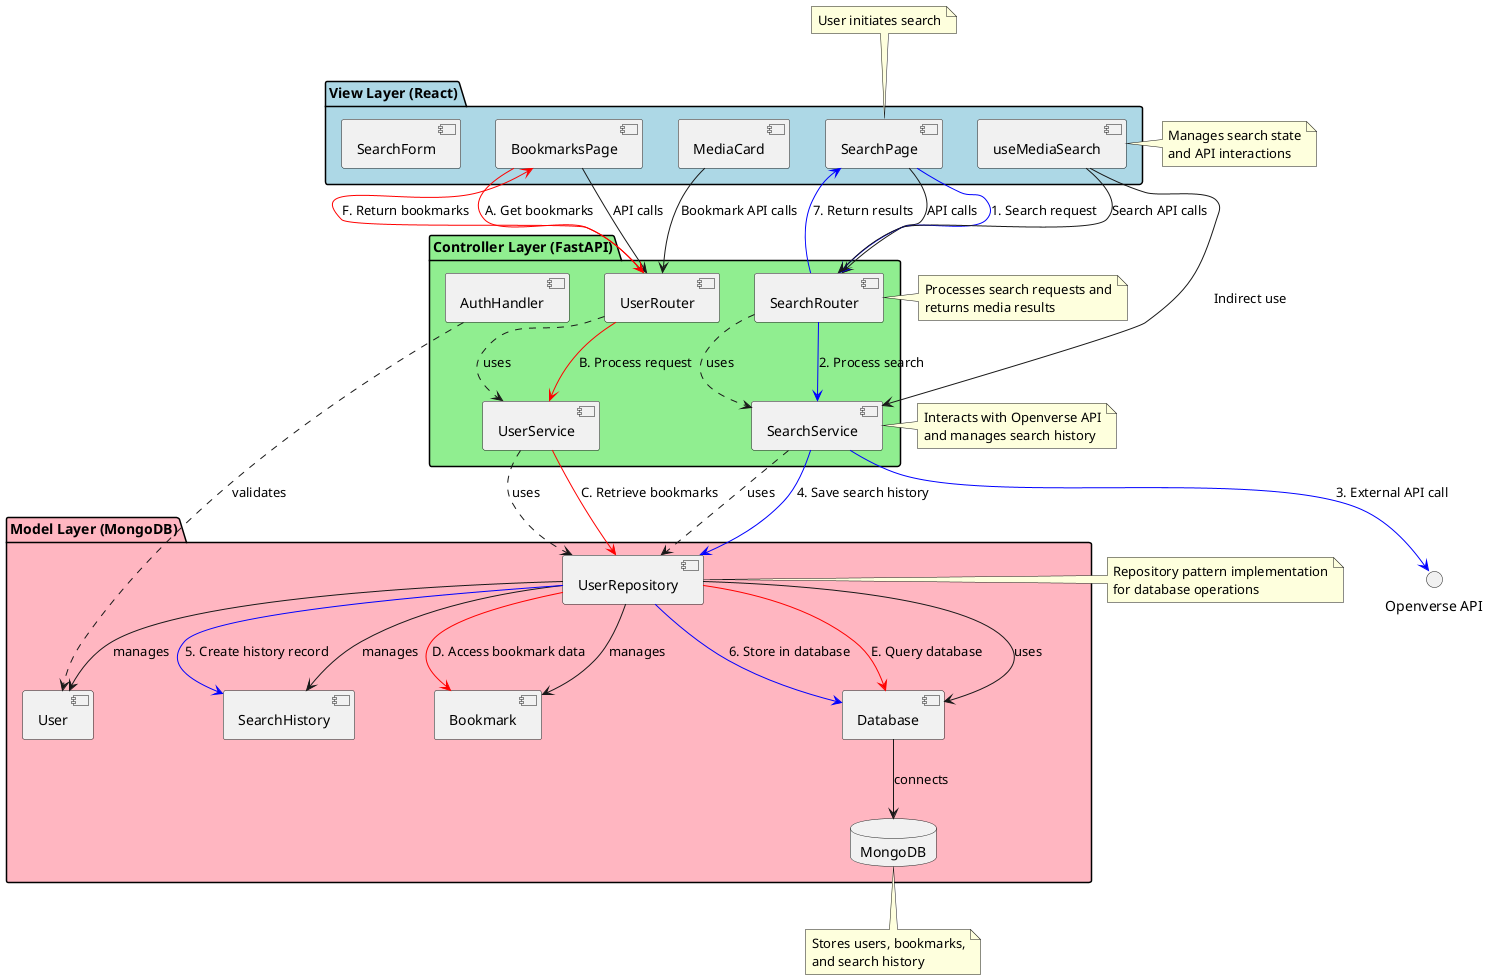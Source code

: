 @startuml
package "View Layer (React)" #LightBlue {
    component [SearchPage] as VP1
    component [BookmarksPage] as VP2
    component [MediaCard] as VC1
    component [SearchForm] as VC2
    component [useMediaSearch] as VH1
}

package "Controller Layer (FastAPI)" #LightGreen {
    component [SearchRouter] as CR1
    component [UserRouter] as CR2
    component [AuthHandler] as CR3
    component [SearchService] as CS1
    component [UserService] as CS2
}

package "Model Layer (MongoDB)" #LightPink {
    component [UserRepository] as MR1
    component [User] as MM1
    component [SearchHistory] as MM2
    component [Bookmark] as MM3
    component [Database] as MD1
    database "MongoDB" as MDB
}

' Connections between layers
' View to Controller connections
VP1 --> CR1 : API calls
VP2 --> CR2 : API calls
VC1 --> CR2 : Bookmark API calls
VH1 --> CR1 : Search API calls
VH1 --> CS1 : Indirect use

' Controller to Model connections
CR1 ..> CS1 : uses
CR2 ..> CS2 : uses
CS1 ..> MR1 : uses
CS2 ..> MR1 : uses
CR3 ..> MM1 : validates

' Model internal connections
MR1 --> MM1 : manages
MR1 --> MM2 : manages
MR1 --> MM3 : manages
MR1 --> MD1 : uses
MD1 --> MDB : connects

' Data flow
note top of VP1
  User initiates search
end note

note right of VH1
  Manages search state
  and API interactions
end note

note right of CR1
  Processes search requests and
  returns media results
end note

note right of CS1
  Interacts with Openverse API
  and manages search history
end note

note right of MR1
  Repository pattern implementation
  for database operations
end note

note bottom of MDB
  Stores users, bookmarks,
  and search history
end note

' Key flows
VP1 -[#blue]-> CR1 : "1. Search request"
CR1 -[#blue]-> CS1 : "2. Process search"
CS1 -[#blue]-> "Openverse API" : "3. External API call"
CS1 -[#blue]-> MR1 : "4. Save search history"
MR1 -[#blue]-> MM2 : "5. Create history record"
MR1 -[#blue]-> MD1 : "6. Store in database"
CR1 -[#blue]-> VP1 : "7. Return results"

VP2 -[#red]-> CR2 : "A. Get bookmarks"
CR2 -[#red]-> CS2 : "B. Process request"
CS2 -[#red]-> MR1 : "C. Retrieve bookmarks"
MR1 -[#red]-> MM3 : "D. Access bookmark data"
MR1 -[#red]-> MD1 : "E. Query database"
CR2 -[#red]-> VP2 : "F. Return bookmarks"
@enduml